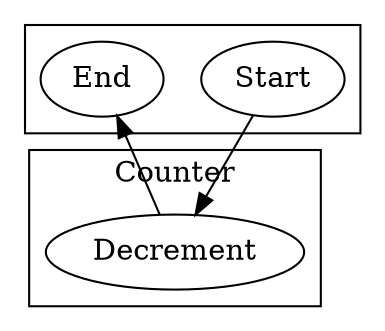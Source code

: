 digraph {
  0 -> 1;
  1 -> 2;
  subgraph cluster_0 {
    label="";
    0 [label="Start";];
    2 [label="End";];
  }
  subgraph cluster_1 {
    label="Counter";
    1 [label="Decrement";];
  }
}
